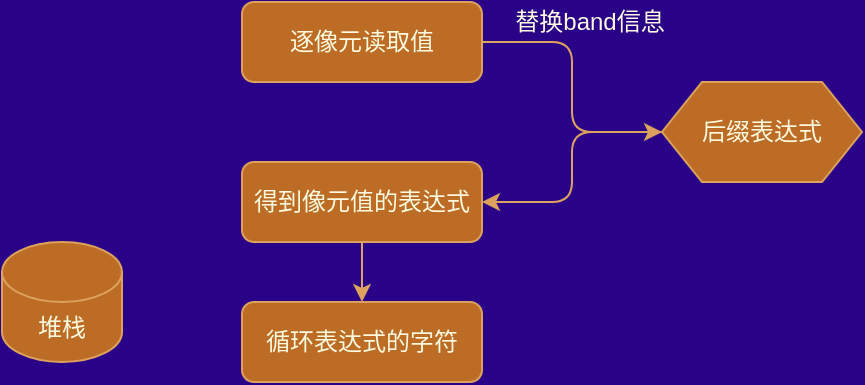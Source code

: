 <mxfile version="13.8.0" type="github">
  <diagram id="daAU5gtqgfODNC0yBeHR" name="Page-1">
    <mxGraphModel dx="946" dy="557" grid="1" gridSize="10" guides="1" tooltips="1" connect="1" arrows="1" fold="1" page="1" pageScale="1" pageWidth="827" pageHeight="1169" background="#290288" math="0" shadow="0">
      <root>
        <mxCell id="0" />
        <mxCell id="1" parent="0" />
        <mxCell id="iCsQUxYpItj9QJm7cWR6-1" value="堆栈" style="shape=cylinder3;whiteSpace=wrap;html=1;boundedLbl=1;backgroundOutline=1;size=15;rounded=0;sketch=0;strokeColor=#DDA15E;fillColor=#BC6C25;fontColor=#FEFAE0;" vertex="1" parent="1">
          <mxGeometry x="160" y="780" width="60" height="60" as="geometry" />
        </mxCell>
        <mxCell id="iCsQUxYpItj9QJm7cWR6-5" style="edgeStyle=orthogonalEdgeStyle;curved=0;rounded=1;sketch=0;orthogonalLoop=1;jettySize=auto;html=1;exitX=1;exitY=0.5;exitDx=0;exitDy=0;entryX=0;entryY=0.5;entryDx=0;entryDy=0;strokeColor=#DDA15E;fillColor=#BC6C25;fontColor=#FEFAE0;" edge="1" parent="1" source="iCsQUxYpItj9QJm7cWR6-2" target="iCsQUxYpItj9QJm7cWR6-3">
          <mxGeometry relative="1" as="geometry" />
        </mxCell>
        <mxCell id="iCsQUxYpItj9QJm7cWR6-2" value="逐像元读取值" style="rounded=1;whiteSpace=wrap;html=1;sketch=0;strokeColor=#DDA15E;fillColor=#BC6C25;fontColor=#FEFAE0;" vertex="1" parent="1">
          <mxGeometry x="280" y="660" width="120" height="40" as="geometry" />
        </mxCell>
        <mxCell id="iCsQUxYpItj9QJm7cWR6-6" style="edgeStyle=orthogonalEdgeStyle;curved=0;rounded=1;sketch=0;orthogonalLoop=1;jettySize=auto;html=1;exitX=0;exitY=0.5;exitDx=0;exitDy=0;entryX=1;entryY=0.5;entryDx=0;entryDy=0;strokeColor=#DDA15E;fillColor=#BC6C25;fontColor=#FEFAE0;" edge="1" parent="1" source="iCsQUxYpItj9QJm7cWR6-3" target="iCsQUxYpItj9QJm7cWR6-4">
          <mxGeometry relative="1" as="geometry" />
        </mxCell>
        <mxCell id="iCsQUxYpItj9QJm7cWR6-3" value="后缀表达式" style="shape=hexagon;perimeter=hexagonPerimeter2;whiteSpace=wrap;html=1;fixedSize=1;rounded=0;sketch=0;strokeColor=#DDA15E;fillColor=#BC6C25;fontColor=#FEFAE0;" vertex="1" parent="1">
          <mxGeometry x="490" y="700" width="100" height="50" as="geometry" />
        </mxCell>
        <mxCell id="iCsQUxYpItj9QJm7cWR6-9" style="edgeStyle=orthogonalEdgeStyle;curved=0;rounded=1;sketch=0;orthogonalLoop=1;jettySize=auto;html=1;exitX=0.5;exitY=1;exitDx=0;exitDy=0;entryX=0.5;entryY=0;entryDx=0;entryDy=0;strokeColor=#DDA15E;fillColor=#BC6C25;fontColor=#FEFAE0;" edge="1" parent="1" source="iCsQUxYpItj9QJm7cWR6-4" target="iCsQUxYpItj9QJm7cWR6-8">
          <mxGeometry relative="1" as="geometry" />
        </mxCell>
        <mxCell id="iCsQUxYpItj9QJm7cWR6-4" value="得到像元值的表达式" style="rounded=1;whiteSpace=wrap;html=1;sketch=0;strokeColor=#DDA15E;fillColor=#BC6C25;fontColor=#FEFAE0;" vertex="1" parent="1">
          <mxGeometry x="280" y="740" width="120" height="40" as="geometry" />
        </mxCell>
        <mxCell id="iCsQUxYpItj9QJm7cWR6-7" value="替换band信息" style="text;html=1;strokeColor=none;fillColor=none;align=center;verticalAlign=middle;whiteSpace=wrap;rounded=0;sketch=0;fontColor=#FEFAE0;" vertex="1" parent="1">
          <mxGeometry x="414" y="660" width="80" height="20" as="geometry" />
        </mxCell>
        <mxCell id="iCsQUxYpItj9QJm7cWR6-8" value="循环表达式的字符" style="rounded=1;whiteSpace=wrap;html=1;sketch=0;strokeColor=#DDA15E;fillColor=#BC6C25;fontColor=#FEFAE0;" vertex="1" parent="1">
          <mxGeometry x="280" y="810" width="120" height="40" as="geometry" />
        </mxCell>
      </root>
    </mxGraphModel>
  </diagram>
</mxfile>
